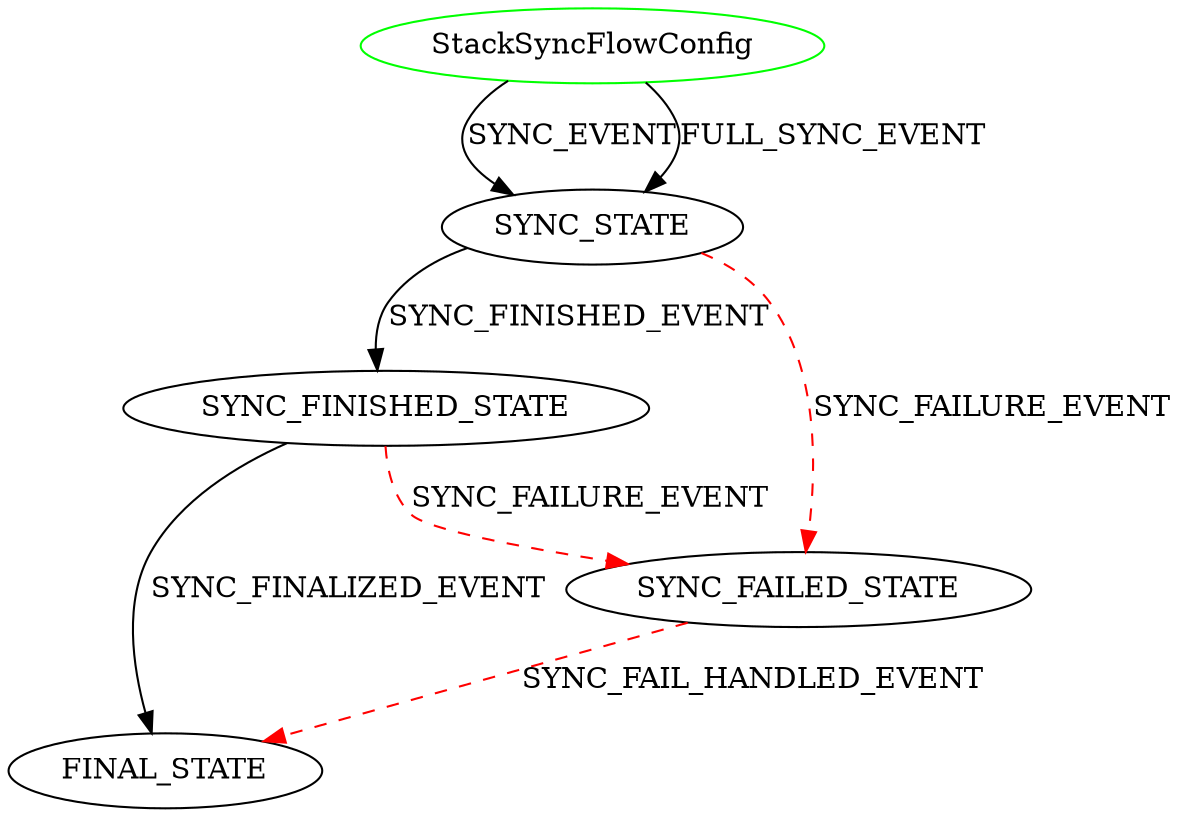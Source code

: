 digraph {
INIT_STATE [label="StackSyncFlowConfig" shape=ellipse color=green];
INIT_STATE -> SYNC_STATE [label="SYNC_EVENT" color=black style=solid];
INIT_STATE -> SYNC_STATE [label="FULL_SYNC_EVENT" color=black style=solid];
SYNC_STATE -> SYNC_FINISHED_STATE [label="SYNC_FINISHED_EVENT" color=black style=solid];
SYNC_STATE -> SYNC_FAILED_STATE [label="SYNC_FAILURE_EVENT" color=red style=dashed];
SYNC_FAILED_STATE -> FINAL_STATE [label="SYNC_FAIL_HANDLED_EVENT" color=red style=dashed];
SYNC_FINISHED_STATE -> FINAL_STATE [label="SYNC_FINALIZED_EVENT" color=black style=solid];
SYNC_FINISHED_STATE -> SYNC_FAILED_STATE [label="SYNC_FAILURE_EVENT" color=red style=dashed];
}